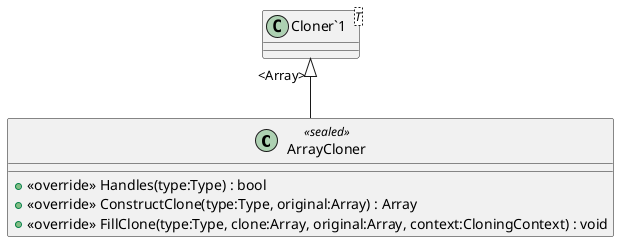 @startuml
class ArrayCloner <<sealed>> {
    + <<override>> Handles(type:Type) : bool
    + <<override>> ConstructClone(type:Type, original:Array) : Array
    + <<override>> FillClone(type:Type, clone:Array, original:Array, context:CloningContext) : void
}
class "Cloner`1"<T> {
}
"Cloner`1" "<Array>" <|-- ArrayCloner
@enduml
